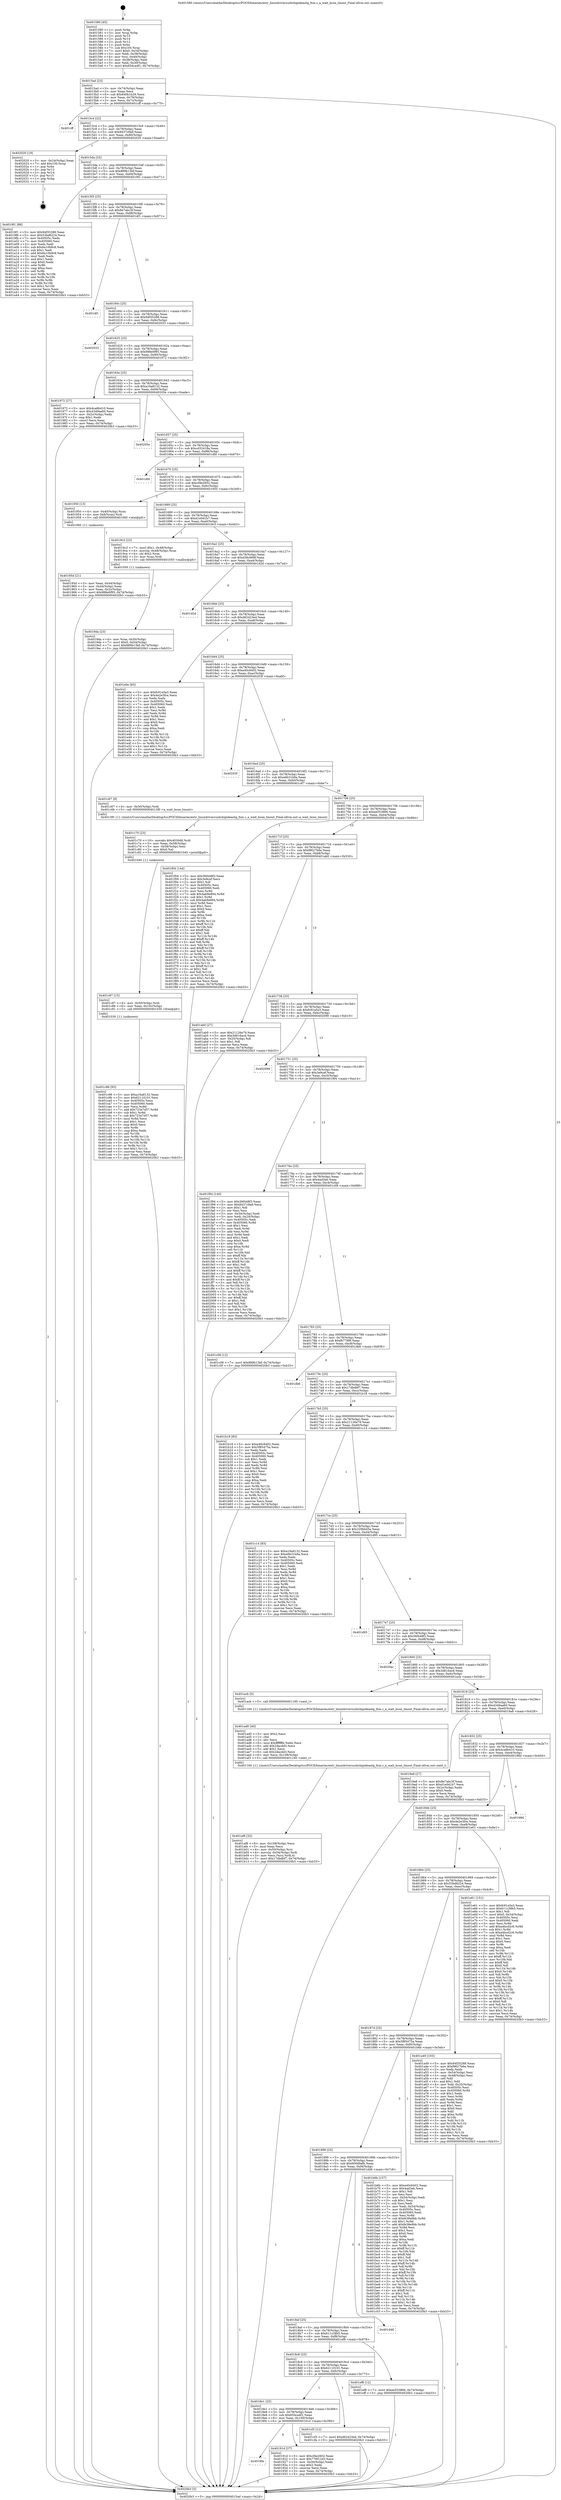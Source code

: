 digraph "0x401580" {
  label = "0x401580 (/mnt/c/Users/mathe/Desktop/tcc/POCII/binaries/extr_linuxdriversusbchipideaotg_fsm.c_a_wait_bcon_tmout_Final-ollvm.out::main(0))"
  labelloc = "t"
  node[shape=record]

  Entry [label="",width=0.3,height=0.3,shape=circle,fillcolor=black,style=filled]
  "0x4015ad" [label="{
     0x4015ad [23]\l
     | [instrs]\l
     &nbsp;&nbsp;0x4015ad \<+3\>: mov -0x74(%rbp),%eax\l
     &nbsp;&nbsp;0x4015b0 \<+2\>: mov %eax,%ecx\l
     &nbsp;&nbsp;0x4015b2 \<+6\>: sub $0x840b1b29,%ecx\l
     &nbsp;&nbsp;0x4015b8 \<+3\>: mov %eax,-0x78(%rbp)\l
     &nbsp;&nbsp;0x4015bb \<+3\>: mov %ecx,-0x7c(%rbp)\l
     &nbsp;&nbsp;0x4015be \<+6\>: je 0000000000401cff \<main+0x77f\>\l
  }"]
  "0x401cff" [label="{
     0x401cff\l
  }", style=dashed]
  "0x4015c4" [label="{
     0x4015c4 [22]\l
     | [instrs]\l
     &nbsp;&nbsp;0x4015c4 \<+5\>: jmp 00000000004015c9 \<main+0x49\>\l
     &nbsp;&nbsp;0x4015c9 \<+3\>: mov -0x78(%rbp),%eax\l
     &nbsp;&nbsp;0x4015cc \<+5\>: sub $0x8437c9a9,%eax\l
     &nbsp;&nbsp;0x4015d1 \<+3\>: mov %eax,-0x80(%rbp)\l
     &nbsp;&nbsp;0x4015d4 \<+6\>: je 0000000000402020 \<main+0xaa0\>\l
  }"]
  Exit [label="",width=0.3,height=0.3,shape=circle,fillcolor=black,style=filled,peripheries=2]
  "0x402020" [label="{
     0x402020 [19]\l
     | [instrs]\l
     &nbsp;&nbsp;0x402020 \<+3\>: mov -0x24(%rbp),%eax\l
     &nbsp;&nbsp;0x402023 \<+7\>: add $0x100,%rsp\l
     &nbsp;&nbsp;0x40202a \<+1\>: pop %rbx\l
     &nbsp;&nbsp;0x40202b \<+2\>: pop %r12\l
     &nbsp;&nbsp;0x40202d \<+2\>: pop %r14\l
     &nbsp;&nbsp;0x40202f \<+2\>: pop %r15\l
     &nbsp;&nbsp;0x402031 \<+1\>: pop %rbp\l
     &nbsp;&nbsp;0x402032 \<+1\>: ret\l
  }"]
  "0x4015da" [label="{
     0x4015da [25]\l
     | [instrs]\l
     &nbsp;&nbsp;0x4015da \<+5\>: jmp 00000000004015df \<main+0x5f\>\l
     &nbsp;&nbsp;0x4015df \<+3\>: mov -0x78(%rbp),%eax\l
     &nbsp;&nbsp;0x4015e2 \<+5\>: sub $0x889b13bf,%eax\l
     &nbsp;&nbsp;0x4015e7 \<+6\>: mov %eax,-0x84(%rbp)\l
     &nbsp;&nbsp;0x4015ed \<+6\>: je 00000000004019f1 \<main+0x471\>\l
  }"]
  "0x401c96" [label="{
     0x401c96 [93]\l
     | [instrs]\l
     &nbsp;&nbsp;0x401c96 \<+5\>: mov $0xa16a8132,%eax\l
     &nbsp;&nbsp;0x401c9b \<+5\>: mov $0x62110101,%esi\l
     &nbsp;&nbsp;0x401ca0 \<+7\>: mov 0x40505c,%ecx\l
     &nbsp;&nbsp;0x401ca7 \<+7\>: mov 0x405060,%edx\l
     &nbsp;&nbsp;0x401cae \<+3\>: mov %ecx,%r8d\l
     &nbsp;&nbsp;0x401cb1 \<+7\>: add $0x723a7d57,%r8d\l
     &nbsp;&nbsp;0x401cb8 \<+4\>: sub $0x1,%r8d\l
     &nbsp;&nbsp;0x401cbc \<+7\>: sub $0x723a7d57,%r8d\l
     &nbsp;&nbsp;0x401cc3 \<+4\>: imul %r8d,%ecx\l
     &nbsp;&nbsp;0x401cc7 \<+3\>: and $0x1,%ecx\l
     &nbsp;&nbsp;0x401cca \<+3\>: cmp $0x0,%ecx\l
     &nbsp;&nbsp;0x401ccd \<+4\>: sete %r9b\l
     &nbsp;&nbsp;0x401cd1 \<+3\>: cmp $0xa,%edx\l
     &nbsp;&nbsp;0x401cd4 \<+4\>: setl %r10b\l
     &nbsp;&nbsp;0x401cd8 \<+3\>: mov %r9b,%r11b\l
     &nbsp;&nbsp;0x401cdb \<+3\>: and %r10b,%r11b\l
     &nbsp;&nbsp;0x401cde \<+3\>: xor %r10b,%r9b\l
     &nbsp;&nbsp;0x401ce1 \<+3\>: or %r9b,%r11b\l
     &nbsp;&nbsp;0x401ce4 \<+4\>: test $0x1,%r11b\l
     &nbsp;&nbsp;0x401ce8 \<+3\>: cmovne %esi,%eax\l
     &nbsp;&nbsp;0x401ceb \<+3\>: mov %eax,-0x74(%rbp)\l
     &nbsp;&nbsp;0x401cee \<+5\>: jmp 00000000004020b3 \<main+0xb33\>\l
  }"]
  "0x4019f1" [label="{
     0x4019f1 [88]\l
     | [instrs]\l
     &nbsp;&nbsp;0x4019f1 \<+5\>: mov $0x94f35288,%eax\l
     &nbsp;&nbsp;0x4019f6 \<+5\>: mov $0x53bd6224,%ecx\l
     &nbsp;&nbsp;0x4019fb \<+7\>: mov 0x40505c,%edx\l
     &nbsp;&nbsp;0x401a02 \<+7\>: mov 0x405060,%esi\l
     &nbsp;&nbsp;0x401a09 \<+2\>: mov %edx,%edi\l
     &nbsp;&nbsp;0x401a0b \<+6\>: sub $0x6a10b9c8,%edi\l
     &nbsp;&nbsp;0x401a11 \<+3\>: sub $0x1,%edi\l
     &nbsp;&nbsp;0x401a14 \<+6\>: add $0x6a10b9c8,%edi\l
     &nbsp;&nbsp;0x401a1a \<+3\>: imul %edi,%edx\l
     &nbsp;&nbsp;0x401a1d \<+3\>: and $0x1,%edx\l
     &nbsp;&nbsp;0x401a20 \<+3\>: cmp $0x0,%edx\l
     &nbsp;&nbsp;0x401a23 \<+4\>: sete %r8b\l
     &nbsp;&nbsp;0x401a27 \<+3\>: cmp $0xa,%esi\l
     &nbsp;&nbsp;0x401a2a \<+4\>: setl %r9b\l
     &nbsp;&nbsp;0x401a2e \<+3\>: mov %r8b,%r10b\l
     &nbsp;&nbsp;0x401a31 \<+3\>: and %r9b,%r10b\l
     &nbsp;&nbsp;0x401a34 \<+3\>: xor %r9b,%r8b\l
     &nbsp;&nbsp;0x401a37 \<+3\>: or %r8b,%r10b\l
     &nbsp;&nbsp;0x401a3a \<+4\>: test $0x1,%r10b\l
     &nbsp;&nbsp;0x401a3e \<+3\>: cmovne %ecx,%eax\l
     &nbsp;&nbsp;0x401a41 \<+3\>: mov %eax,-0x74(%rbp)\l
     &nbsp;&nbsp;0x401a44 \<+5\>: jmp 00000000004020b3 \<main+0xb33\>\l
  }"]
  "0x4015f3" [label="{
     0x4015f3 [25]\l
     | [instrs]\l
     &nbsp;&nbsp;0x4015f3 \<+5\>: jmp 00000000004015f8 \<main+0x78\>\l
     &nbsp;&nbsp;0x4015f8 \<+3\>: mov -0x78(%rbp),%eax\l
     &nbsp;&nbsp;0x4015fb \<+5\>: sub $0x8e7abc3f,%eax\l
     &nbsp;&nbsp;0x401600 \<+6\>: mov %eax,-0x88(%rbp)\l
     &nbsp;&nbsp;0x401606 \<+6\>: je 0000000000401df1 \<main+0x871\>\l
  }"]
  "0x401c87" [label="{
     0x401c87 [15]\l
     | [instrs]\l
     &nbsp;&nbsp;0x401c87 \<+4\>: mov -0x50(%rbp),%rdi\l
     &nbsp;&nbsp;0x401c8b \<+6\>: mov %eax,-0x10c(%rbp)\l
     &nbsp;&nbsp;0x401c91 \<+5\>: call 0000000000401030 \<free@plt\>\l
     | [calls]\l
     &nbsp;&nbsp;0x401030 \{1\} (unknown)\l
  }"]
  "0x401df1" [label="{
     0x401df1\l
  }", style=dashed]
  "0x40160c" [label="{
     0x40160c [25]\l
     | [instrs]\l
     &nbsp;&nbsp;0x40160c \<+5\>: jmp 0000000000401611 \<main+0x91\>\l
     &nbsp;&nbsp;0x401611 \<+3\>: mov -0x78(%rbp),%eax\l
     &nbsp;&nbsp;0x401614 \<+5\>: sub $0x94f35288,%eax\l
     &nbsp;&nbsp;0x401619 \<+6\>: mov %eax,-0x8c(%rbp)\l
     &nbsp;&nbsp;0x40161f \<+6\>: je 0000000000402033 \<main+0xab3\>\l
  }"]
  "0x401c70" [label="{
     0x401c70 [23]\l
     | [instrs]\l
     &nbsp;&nbsp;0x401c70 \<+10\>: movabs $0x4030d6,%rdi\l
     &nbsp;&nbsp;0x401c7a \<+3\>: mov %eax,-0x58(%rbp)\l
     &nbsp;&nbsp;0x401c7d \<+3\>: mov -0x58(%rbp),%esi\l
     &nbsp;&nbsp;0x401c80 \<+2\>: mov $0x0,%al\l
     &nbsp;&nbsp;0x401c82 \<+5\>: call 0000000000401040 \<printf@plt\>\l
     | [calls]\l
     &nbsp;&nbsp;0x401040 \{1\} (unknown)\l
  }"]
  "0x402033" [label="{
     0x402033\l
  }", style=dashed]
  "0x401625" [label="{
     0x401625 [25]\l
     | [instrs]\l
     &nbsp;&nbsp;0x401625 \<+5\>: jmp 000000000040162a \<main+0xaa\>\l
     &nbsp;&nbsp;0x40162a \<+3\>: mov -0x78(%rbp),%eax\l
     &nbsp;&nbsp;0x40162d \<+5\>: sub $0x988e0f95,%eax\l
     &nbsp;&nbsp;0x401632 \<+6\>: mov %eax,-0x90(%rbp)\l
     &nbsp;&nbsp;0x401638 \<+6\>: je 0000000000401972 \<main+0x3f2\>\l
  }"]
  "0x401af8" [label="{
     0x401af8 [32]\l
     | [instrs]\l
     &nbsp;&nbsp;0x401af8 \<+6\>: mov -0x108(%rbp),%ecx\l
     &nbsp;&nbsp;0x401afe \<+3\>: imul %eax,%ecx\l
     &nbsp;&nbsp;0x401b01 \<+4\>: mov -0x50(%rbp),%rsi\l
     &nbsp;&nbsp;0x401b05 \<+4\>: movslq -0x54(%rbp),%rdi\l
     &nbsp;&nbsp;0x401b09 \<+3\>: mov %ecx,(%rsi,%rdi,4)\l
     &nbsp;&nbsp;0x401b0c \<+7\>: movl $0x17dbdbf7,-0x74(%rbp)\l
     &nbsp;&nbsp;0x401b13 \<+5\>: jmp 00000000004020b3 \<main+0xb33\>\l
  }"]
  "0x401972" [label="{
     0x401972 [27]\l
     | [instrs]\l
     &nbsp;&nbsp;0x401972 \<+5\>: mov $0x4ca8b410,%eax\l
     &nbsp;&nbsp;0x401977 \<+5\>: mov $0x4349aa60,%ecx\l
     &nbsp;&nbsp;0x40197c \<+3\>: mov -0x2c(%rbp),%edx\l
     &nbsp;&nbsp;0x40197f \<+3\>: cmp $0x1,%edx\l
     &nbsp;&nbsp;0x401982 \<+3\>: cmovl %ecx,%eax\l
     &nbsp;&nbsp;0x401985 \<+3\>: mov %eax,-0x74(%rbp)\l
     &nbsp;&nbsp;0x401988 \<+5\>: jmp 00000000004020b3 \<main+0xb33\>\l
  }"]
  "0x40163e" [label="{
     0x40163e [25]\l
     | [instrs]\l
     &nbsp;&nbsp;0x40163e \<+5\>: jmp 0000000000401643 \<main+0xc3\>\l
     &nbsp;&nbsp;0x401643 \<+3\>: mov -0x78(%rbp),%eax\l
     &nbsp;&nbsp;0x401646 \<+5\>: sub $0xa16a8132,%eax\l
     &nbsp;&nbsp;0x40164b \<+6\>: mov %eax,-0x94(%rbp)\l
     &nbsp;&nbsp;0x401651 \<+6\>: je 000000000040205e \<main+0xade\>\l
  }"]
  "0x401ad0" [label="{
     0x401ad0 [40]\l
     | [instrs]\l
     &nbsp;&nbsp;0x401ad0 \<+5\>: mov $0x2,%ecx\l
     &nbsp;&nbsp;0x401ad5 \<+1\>: cltd\l
     &nbsp;&nbsp;0x401ad6 \<+2\>: idiv %ecx\l
     &nbsp;&nbsp;0x401ad8 \<+6\>: imul $0xfffffffe,%edx,%ecx\l
     &nbsp;&nbsp;0x401ade \<+6\>: add $0x2dacdd3,%ecx\l
     &nbsp;&nbsp;0x401ae4 \<+3\>: add $0x1,%ecx\l
     &nbsp;&nbsp;0x401ae7 \<+6\>: sub $0x2dacdd3,%ecx\l
     &nbsp;&nbsp;0x401aed \<+6\>: mov %ecx,-0x108(%rbp)\l
     &nbsp;&nbsp;0x401af3 \<+5\>: call 0000000000401160 \<next_i\>\l
     | [calls]\l
     &nbsp;&nbsp;0x401160 \{1\} (/mnt/c/Users/mathe/Desktop/tcc/POCII/binaries/extr_linuxdriversusbchipideaotg_fsm.c_a_wait_bcon_tmout_Final-ollvm.out::next_i)\l
  }"]
  "0x40205e" [label="{
     0x40205e\l
  }", style=dashed]
  "0x401657" [label="{
     0x401657 [25]\l
     | [instrs]\l
     &nbsp;&nbsp;0x401657 \<+5\>: jmp 000000000040165c \<main+0xdc\>\l
     &nbsp;&nbsp;0x40165c \<+3\>: mov -0x78(%rbp),%eax\l
     &nbsp;&nbsp;0x40165f \<+5\>: sub $0xcd32418a,%eax\l
     &nbsp;&nbsp;0x401664 \<+6\>: mov %eax,-0x98(%rbp)\l
     &nbsp;&nbsp;0x40166a \<+6\>: je 0000000000401dfd \<main+0x87d\>\l
  }"]
  "0x4019da" [label="{
     0x4019da [23]\l
     | [instrs]\l
     &nbsp;&nbsp;0x4019da \<+4\>: mov %rax,-0x50(%rbp)\l
     &nbsp;&nbsp;0x4019de \<+7\>: movl $0x0,-0x54(%rbp)\l
     &nbsp;&nbsp;0x4019e5 \<+7\>: movl $0x889b13bf,-0x74(%rbp)\l
     &nbsp;&nbsp;0x4019ec \<+5\>: jmp 00000000004020b3 \<main+0xb33\>\l
  }"]
  "0x401dfd" [label="{
     0x401dfd\l
  }", style=dashed]
  "0x401670" [label="{
     0x401670 [25]\l
     | [instrs]\l
     &nbsp;&nbsp;0x401670 \<+5\>: jmp 0000000000401675 \<main+0xf5\>\l
     &nbsp;&nbsp;0x401675 \<+3\>: mov -0x78(%rbp),%eax\l
     &nbsp;&nbsp;0x401678 \<+5\>: sub $0xcf4e2602,%eax\l
     &nbsp;&nbsp;0x40167d \<+6\>: mov %eax,-0x9c(%rbp)\l
     &nbsp;&nbsp;0x401683 \<+6\>: je 0000000000401950 \<main+0x3d0\>\l
  }"]
  "0x40195d" [label="{
     0x40195d [21]\l
     | [instrs]\l
     &nbsp;&nbsp;0x40195d \<+3\>: mov %eax,-0x44(%rbp)\l
     &nbsp;&nbsp;0x401960 \<+3\>: mov -0x44(%rbp),%eax\l
     &nbsp;&nbsp;0x401963 \<+3\>: mov %eax,-0x2c(%rbp)\l
     &nbsp;&nbsp;0x401966 \<+7\>: movl $0x988e0f95,-0x74(%rbp)\l
     &nbsp;&nbsp;0x40196d \<+5\>: jmp 00000000004020b3 \<main+0xb33\>\l
  }"]
  "0x401950" [label="{
     0x401950 [13]\l
     | [instrs]\l
     &nbsp;&nbsp;0x401950 \<+4\>: mov -0x40(%rbp),%rax\l
     &nbsp;&nbsp;0x401954 \<+4\>: mov 0x8(%rax),%rdi\l
     &nbsp;&nbsp;0x401958 \<+5\>: call 0000000000401060 \<atoi@plt\>\l
     | [calls]\l
     &nbsp;&nbsp;0x401060 \{1\} (unknown)\l
  }"]
  "0x401689" [label="{
     0x401689 [25]\l
     | [instrs]\l
     &nbsp;&nbsp;0x401689 \<+5\>: jmp 000000000040168e \<main+0x10e\>\l
     &nbsp;&nbsp;0x40168e \<+3\>: mov -0x78(%rbp),%eax\l
     &nbsp;&nbsp;0x401691 \<+5\>: sub $0xd1e0d1b7,%eax\l
     &nbsp;&nbsp;0x401696 \<+6\>: mov %eax,-0xa0(%rbp)\l
     &nbsp;&nbsp;0x40169c \<+6\>: je 00000000004019c3 \<main+0x443\>\l
  }"]
  "0x401580" [label="{
     0x401580 [45]\l
     | [instrs]\l
     &nbsp;&nbsp;0x401580 \<+1\>: push %rbp\l
     &nbsp;&nbsp;0x401581 \<+3\>: mov %rsp,%rbp\l
     &nbsp;&nbsp;0x401584 \<+2\>: push %r15\l
     &nbsp;&nbsp;0x401586 \<+2\>: push %r14\l
     &nbsp;&nbsp;0x401588 \<+2\>: push %r12\l
     &nbsp;&nbsp;0x40158a \<+1\>: push %rbx\l
     &nbsp;&nbsp;0x40158b \<+7\>: sub $0x100,%rsp\l
     &nbsp;&nbsp;0x401592 \<+7\>: movl $0x0,-0x34(%rbp)\l
     &nbsp;&nbsp;0x401599 \<+3\>: mov %edi,-0x38(%rbp)\l
     &nbsp;&nbsp;0x40159c \<+4\>: mov %rsi,-0x40(%rbp)\l
     &nbsp;&nbsp;0x4015a0 \<+3\>: mov -0x38(%rbp),%edi\l
     &nbsp;&nbsp;0x4015a3 \<+3\>: mov %edi,-0x30(%rbp)\l
     &nbsp;&nbsp;0x4015a6 \<+7\>: movl $0x654ca4f1,-0x74(%rbp)\l
  }"]
  "0x4019c3" [label="{
     0x4019c3 [23]\l
     | [instrs]\l
     &nbsp;&nbsp;0x4019c3 \<+7\>: movl $0x1,-0x48(%rbp)\l
     &nbsp;&nbsp;0x4019ca \<+4\>: movslq -0x48(%rbp),%rax\l
     &nbsp;&nbsp;0x4019ce \<+4\>: shl $0x2,%rax\l
     &nbsp;&nbsp;0x4019d2 \<+3\>: mov %rax,%rdi\l
     &nbsp;&nbsp;0x4019d5 \<+5\>: call 0000000000401050 \<malloc@plt\>\l
     | [calls]\l
     &nbsp;&nbsp;0x401050 \{1\} (unknown)\l
  }"]
  "0x4016a2" [label="{
     0x4016a2 [25]\l
     | [instrs]\l
     &nbsp;&nbsp;0x4016a2 \<+5\>: jmp 00000000004016a7 \<main+0x127\>\l
     &nbsp;&nbsp;0x4016a7 \<+3\>: mov -0x78(%rbp),%eax\l
     &nbsp;&nbsp;0x4016aa \<+5\>: sub $0xd36c669f,%eax\l
     &nbsp;&nbsp;0x4016af \<+6\>: mov %eax,-0xa4(%rbp)\l
     &nbsp;&nbsp;0x4016b5 \<+6\>: je 0000000000401d2d \<main+0x7ad\>\l
  }"]
  "0x4020b3" [label="{
     0x4020b3 [5]\l
     | [instrs]\l
     &nbsp;&nbsp;0x4020b3 \<+5\>: jmp 00000000004015ad \<main+0x2d\>\l
  }"]
  "0x401d2d" [label="{
     0x401d2d\l
  }", style=dashed]
  "0x4016bb" [label="{
     0x4016bb [25]\l
     | [instrs]\l
     &nbsp;&nbsp;0x4016bb \<+5\>: jmp 00000000004016c0 \<main+0x140\>\l
     &nbsp;&nbsp;0x4016c0 \<+3\>: mov -0x78(%rbp),%eax\l
     &nbsp;&nbsp;0x4016c3 \<+5\>: sub $0xd62423ed,%eax\l
     &nbsp;&nbsp;0x4016c8 \<+6\>: mov %eax,-0xa8(%rbp)\l
     &nbsp;&nbsp;0x4016ce \<+6\>: je 0000000000401e0e \<main+0x88e\>\l
  }"]
  "0x4018fa" [label="{
     0x4018fa\l
  }", style=dashed]
  "0x401e0e" [label="{
     0x401e0e [83]\l
     | [instrs]\l
     &nbsp;&nbsp;0x401e0e \<+5\>: mov $0xfc91a5a3,%eax\l
     &nbsp;&nbsp;0x401e13 \<+5\>: mov $0x4e2e3fce,%ecx\l
     &nbsp;&nbsp;0x401e18 \<+2\>: xor %edx,%edx\l
     &nbsp;&nbsp;0x401e1a \<+7\>: mov 0x40505c,%esi\l
     &nbsp;&nbsp;0x401e21 \<+7\>: mov 0x405060,%edi\l
     &nbsp;&nbsp;0x401e28 \<+3\>: sub $0x1,%edx\l
     &nbsp;&nbsp;0x401e2b \<+3\>: mov %esi,%r8d\l
     &nbsp;&nbsp;0x401e2e \<+3\>: add %edx,%r8d\l
     &nbsp;&nbsp;0x401e31 \<+4\>: imul %r8d,%esi\l
     &nbsp;&nbsp;0x401e35 \<+3\>: and $0x1,%esi\l
     &nbsp;&nbsp;0x401e38 \<+3\>: cmp $0x0,%esi\l
     &nbsp;&nbsp;0x401e3b \<+4\>: sete %r9b\l
     &nbsp;&nbsp;0x401e3f \<+3\>: cmp $0xa,%edi\l
     &nbsp;&nbsp;0x401e42 \<+4\>: setl %r10b\l
     &nbsp;&nbsp;0x401e46 \<+3\>: mov %r9b,%r11b\l
     &nbsp;&nbsp;0x401e49 \<+3\>: and %r10b,%r11b\l
     &nbsp;&nbsp;0x401e4c \<+3\>: xor %r10b,%r9b\l
     &nbsp;&nbsp;0x401e4f \<+3\>: or %r9b,%r11b\l
     &nbsp;&nbsp;0x401e52 \<+4\>: test $0x1,%r11b\l
     &nbsp;&nbsp;0x401e56 \<+3\>: cmovne %ecx,%eax\l
     &nbsp;&nbsp;0x401e59 \<+3\>: mov %eax,-0x74(%rbp)\l
     &nbsp;&nbsp;0x401e5c \<+5\>: jmp 00000000004020b3 \<main+0xb33\>\l
  }"]
  "0x4016d4" [label="{
     0x4016d4 [25]\l
     | [instrs]\l
     &nbsp;&nbsp;0x4016d4 \<+5\>: jmp 00000000004016d9 \<main+0x159\>\l
     &nbsp;&nbsp;0x4016d9 \<+3\>: mov -0x78(%rbp),%eax\l
     &nbsp;&nbsp;0x4016dc \<+5\>: sub $0xe40c6402,%eax\l
     &nbsp;&nbsp;0x4016e1 \<+6\>: mov %eax,-0xac(%rbp)\l
     &nbsp;&nbsp;0x4016e7 \<+6\>: je 000000000040203f \<main+0xabf\>\l
  }"]
  "0x40191d" [label="{
     0x40191d [27]\l
     | [instrs]\l
     &nbsp;&nbsp;0x40191d \<+5\>: mov $0xcf4e2602,%eax\l
     &nbsp;&nbsp;0x401922 \<+5\>: mov $0x778f12d3,%ecx\l
     &nbsp;&nbsp;0x401927 \<+3\>: mov -0x30(%rbp),%edx\l
     &nbsp;&nbsp;0x40192a \<+3\>: cmp $0x2,%edx\l
     &nbsp;&nbsp;0x40192d \<+3\>: cmovne %ecx,%eax\l
     &nbsp;&nbsp;0x401930 \<+3\>: mov %eax,-0x74(%rbp)\l
     &nbsp;&nbsp;0x401933 \<+5\>: jmp 00000000004020b3 \<main+0xb33\>\l
  }"]
  "0x40203f" [label="{
     0x40203f\l
  }", style=dashed]
  "0x4016ed" [label="{
     0x4016ed [25]\l
     | [instrs]\l
     &nbsp;&nbsp;0x4016ed \<+5\>: jmp 00000000004016f2 \<main+0x172\>\l
     &nbsp;&nbsp;0x4016f2 \<+3\>: mov -0x78(%rbp),%eax\l
     &nbsp;&nbsp;0x4016f5 \<+5\>: sub $0xe6b31b9a,%eax\l
     &nbsp;&nbsp;0x4016fa \<+6\>: mov %eax,-0xb0(%rbp)\l
     &nbsp;&nbsp;0x401700 \<+6\>: je 0000000000401c67 \<main+0x6e7\>\l
  }"]
  "0x4018e1" [label="{
     0x4018e1 [25]\l
     | [instrs]\l
     &nbsp;&nbsp;0x4018e1 \<+5\>: jmp 00000000004018e6 \<main+0x366\>\l
     &nbsp;&nbsp;0x4018e6 \<+3\>: mov -0x78(%rbp),%eax\l
     &nbsp;&nbsp;0x4018e9 \<+5\>: sub $0x654ca4f1,%eax\l
     &nbsp;&nbsp;0x4018ee \<+6\>: mov %eax,-0x100(%rbp)\l
     &nbsp;&nbsp;0x4018f4 \<+6\>: je 000000000040191d \<main+0x39d\>\l
  }"]
  "0x401c67" [label="{
     0x401c67 [9]\l
     | [instrs]\l
     &nbsp;&nbsp;0x401c67 \<+4\>: mov -0x50(%rbp),%rdi\l
     &nbsp;&nbsp;0x401c6b \<+5\>: call 00000000004013f0 \<a_wait_bcon_tmout\>\l
     | [calls]\l
     &nbsp;&nbsp;0x4013f0 \{1\} (/mnt/c/Users/mathe/Desktop/tcc/POCII/binaries/extr_linuxdriversusbchipideaotg_fsm.c_a_wait_bcon_tmout_Final-ollvm.out::a_wait_bcon_tmout)\l
  }"]
  "0x401706" [label="{
     0x401706 [25]\l
     | [instrs]\l
     &nbsp;&nbsp;0x401706 \<+5\>: jmp 000000000040170b \<main+0x18b\>\l
     &nbsp;&nbsp;0x40170b \<+3\>: mov -0x78(%rbp),%eax\l
     &nbsp;&nbsp;0x40170e \<+5\>: sub $0xee553866,%eax\l
     &nbsp;&nbsp;0x401713 \<+6\>: mov %eax,-0xb4(%rbp)\l
     &nbsp;&nbsp;0x401719 \<+6\>: je 0000000000401f04 \<main+0x984\>\l
  }"]
  "0x401cf3" [label="{
     0x401cf3 [12]\l
     | [instrs]\l
     &nbsp;&nbsp;0x401cf3 \<+7\>: movl $0xd62423ed,-0x74(%rbp)\l
     &nbsp;&nbsp;0x401cfa \<+5\>: jmp 00000000004020b3 \<main+0xb33\>\l
  }"]
  "0x401f04" [label="{
     0x401f04 [144]\l
     | [instrs]\l
     &nbsp;&nbsp;0x401f04 \<+5\>: mov $0x36f448f3,%eax\l
     &nbsp;&nbsp;0x401f09 \<+5\>: mov $0x3e9cef,%ecx\l
     &nbsp;&nbsp;0x401f0e \<+2\>: mov $0x1,%dl\l
     &nbsp;&nbsp;0x401f10 \<+7\>: mov 0x40505c,%esi\l
     &nbsp;&nbsp;0x401f17 \<+7\>: mov 0x405060,%edi\l
     &nbsp;&nbsp;0x401f1e \<+3\>: mov %esi,%r8d\l
     &nbsp;&nbsp;0x401f21 \<+7\>: add $0x4ab9e894,%r8d\l
     &nbsp;&nbsp;0x401f28 \<+4\>: sub $0x1,%r8d\l
     &nbsp;&nbsp;0x401f2c \<+7\>: sub $0x4ab9e894,%r8d\l
     &nbsp;&nbsp;0x401f33 \<+4\>: imul %r8d,%esi\l
     &nbsp;&nbsp;0x401f37 \<+3\>: and $0x1,%esi\l
     &nbsp;&nbsp;0x401f3a \<+3\>: cmp $0x0,%esi\l
     &nbsp;&nbsp;0x401f3d \<+4\>: sete %r9b\l
     &nbsp;&nbsp;0x401f41 \<+3\>: cmp $0xa,%edi\l
     &nbsp;&nbsp;0x401f44 \<+4\>: setl %r10b\l
     &nbsp;&nbsp;0x401f48 \<+3\>: mov %r9b,%r11b\l
     &nbsp;&nbsp;0x401f4b \<+4\>: xor $0xff,%r11b\l
     &nbsp;&nbsp;0x401f4f \<+3\>: mov %r10b,%bl\l
     &nbsp;&nbsp;0x401f52 \<+3\>: xor $0xff,%bl\l
     &nbsp;&nbsp;0x401f55 \<+3\>: xor $0x1,%dl\l
     &nbsp;&nbsp;0x401f58 \<+3\>: mov %r11b,%r14b\l
     &nbsp;&nbsp;0x401f5b \<+4\>: and $0xff,%r14b\l
     &nbsp;&nbsp;0x401f5f \<+3\>: and %dl,%r9b\l
     &nbsp;&nbsp;0x401f62 \<+3\>: mov %bl,%r15b\l
     &nbsp;&nbsp;0x401f65 \<+4\>: and $0xff,%r15b\l
     &nbsp;&nbsp;0x401f69 \<+3\>: and %dl,%r10b\l
     &nbsp;&nbsp;0x401f6c \<+3\>: or %r9b,%r14b\l
     &nbsp;&nbsp;0x401f6f \<+3\>: or %r10b,%r15b\l
     &nbsp;&nbsp;0x401f72 \<+3\>: xor %r15b,%r14b\l
     &nbsp;&nbsp;0x401f75 \<+3\>: or %bl,%r11b\l
     &nbsp;&nbsp;0x401f78 \<+4\>: xor $0xff,%r11b\l
     &nbsp;&nbsp;0x401f7c \<+3\>: or $0x1,%dl\l
     &nbsp;&nbsp;0x401f7f \<+3\>: and %dl,%r11b\l
     &nbsp;&nbsp;0x401f82 \<+3\>: or %r11b,%r14b\l
     &nbsp;&nbsp;0x401f85 \<+4\>: test $0x1,%r14b\l
     &nbsp;&nbsp;0x401f89 \<+3\>: cmovne %ecx,%eax\l
     &nbsp;&nbsp;0x401f8c \<+3\>: mov %eax,-0x74(%rbp)\l
     &nbsp;&nbsp;0x401f8f \<+5\>: jmp 00000000004020b3 \<main+0xb33\>\l
  }"]
  "0x40171f" [label="{
     0x40171f [25]\l
     | [instrs]\l
     &nbsp;&nbsp;0x40171f \<+5\>: jmp 0000000000401724 \<main+0x1a4\>\l
     &nbsp;&nbsp;0x401724 \<+3\>: mov -0x78(%rbp),%eax\l
     &nbsp;&nbsp;0x401727 \<+5\>: sub $0xf9627b6e,%eax\l
     &nbsp;&nbsp;0x40172c \<+6\>: mov %eax,-0xb8(%rbp)\l
     &nbsp;&nbsp;0x401732 \<+6\>: je 0000000000401ab0 \<main+0x530\>\l
  }"]
  "0x4018c8" [label="{
     0x4018c8 [25]\l
     | [instrs]\l
     &nbsp;&nbsp;0x4018c8 \<+5\>: jmp 00000000004018cd \<main+0x34d\>\l
     &nbsp;&nbsp;0x4018cd \<+3\>: mov -0x78(%rbp),%eax\l
     &nbsp;&nbsp;0x4018d0 \<+5\>: sub $0x62110101,%eax\l
     &nbsp;&nbsp;0x4018d5 \<+6\>: mov %eax,-0xfc(%rbp)\l
     &nbsp;&nbsp;0x4018db \<+6\>: je 0000000000401cf3 \<main+0x773\>\l
  }"]
  "0x401ab0" [label="{
     0x401ab0 [27]\l
     | [instrs]\l
     &nbsp;&nbsp;0x401ab0 \<+5\>: mov $0x21126e79,%eax\l
     &nbsp;&nbsp;0x401ab5 \<+5\>: mov $0x3d616acd,%ecx\l
     &nbsp;&nbsp;0x401aba \<+3\>: mov -0x25(%rbp),%dl\l
     &nbsp;&nbsp;0x401abd \<+3\>: test $0x1,%dl\l
     &nbsp;&nbsp;0x401ac0 \<+3\>: cmovne %ecx,%eax\l
     &nbsp;&nbsp;0x401ac3 \<+3\>: mov %eax,-0x74(%rbp)\l
     &nbsp;&nbsp;0x401ac6 \<+5\>: jmp 00000000004020b3 \<main+0xb33\>\l
  }"]
  "0x401738" [label="{
     0x401738 [25]\l
     | [instrs]\l
     &nbsp;&nbsp;0x401738 \<+5\>: jmp 000000000040173d \<main+0x1bd\>\l
     &nbsp;&nbsp;0x40173d \<+3\>: mov -0x78(%rbp),%eax\l
     &nbsp;&nbsp;0x401740 \<+5\>: sub $0xfc91a5a3,%eax\l
     &nbsp;&nbsp;0x401745 \<+6\>: mov %eax,-0xbc(%rbp)\l
     &nbsp;&nbsp;0x40174b \<+6\>: je 0000000000402099 \<main+0xb19\>\l
  }"]
  "0x401ef8" [label="{
     0x401ef8 [12]\l
     | [instrs]\l
     &nbsp;&nbsp;0x401ef8 \<+7\>: movl $0xee553866,-0x74(%rbp)\l
     &nbsp;&nbsp;0x401eff \<+5\>: jmp 00000000004020b3 \<main+0xb33\>\l
  }"]
  "0x402099" [label="{
     0x402099\l
  }", style=dashed]
  "0x401751" [label="{
     0x401751 [25]\l
     | [instrs]\l
     &nbsp;&nbsp;0x401751 \<+5\>: jmp 0000000000401756 \<main+0x1d6\>\l
     &nbsp;&nbsp;0x401756 \<+3\>: mov -0x78(%rbp),%eax\l
     &nbsp;&nbsp;0x401759 \<+5\>: sub $0x3e9cef,%eax\l
     &nbsp;&nbsp;0x40175e \<+6\>: mov %eax,-0xc0(%rbp)\l
     &nbsp;&nbsp;0x401764 \<+6\>: je 0000000000401f94 \<main+0xa14\>\l
  }"]
  "0x4018af" [label="{
     0x4018af [25]\l
     | [instrs]\l
     &nbsp;&nbsp;0x4018af \<+5\>: jmp 00000000004018b4 \<main+0x334\>\l
     &nbsp;&nbsp;0x4018b4 \<+3\>: mov -0x78(%rbp),%eax\l
     &nbsp;&nbsp;0x4018b7 \<+5\>: sub $0x611c38b5,%eax\l
     &nbsp;&nbsp;0x4018bc \<+6\>: mov %eax,-0xf8(%rbp)\l
     &nbsp;&nbsp;0x4018c2 \<+6\>: je 0000000000401ef8 \<main+0x978\>\l
  }"]
  "0x401f94" [label="{
     0x401f94 [140]\l
     | [instrs]\l
     &nbsp;&nbsp;0x401f94 \<+5\>: mov $0x36f448f3,%eax\l
     &nbsp;&nbsp;0x401f99 \<+5\>: mov $0x8437c9a9,%ecx\l
     &nbsp;&nbsp;0x401f9e \<+2\>: mov $0x1,%dl\l
     &nbsp;&nbsp;0x401fa0 \<+2\>: xor %esi,%esi\l
     &nbsp;&nbsp;0x401fa2 \<+3\>: mov -0x34(%rbp),%edi\l
     &nbsp;&nbsp;0x401fa5 \<+3\>: mov %edi,-0x24(%rbp)\l
     &nbsp;&nbsp;0x401fa8 \<+7\>: mov 0x40505c,%edi\l
     &nbsp;&nbsp;0x401faf \<+8\>: mov 0x405060,%r8d\l
     &nbsp;&nbsp;0x401fb7 \<+3\>: sub $0x1,%esi\l
     &nbsp;&nbsp;0x401fba \<+3\>: mov %edi,%r9d\l
     &nbsp;&nbsp;0x401fbd \<+3\>: add %esi,%r9d\l
     &nbsp;&nbsp;0x401fc0 \<+4\>: imul %r9d,%edi\l
     &nbsp;&nbsp;0x401fc4 \<+3\>: and $0x1,%edi\l
     &nbsp;&nbsp;0x401fc7 \<+3\>: cmp $0x0,%edi\l
     &nbsp;&nbsp;0x401fca \<+4\>: sete %r10b\l
     &nbsp;&nbsp;0x401fce \<+4\>: cmp $0xa,%r8d\l
     &nbsp;&nbsp;0x401fd2 \<+4\>: setl %r11b\l
     &nbsp;&nbsp;0x401fd6 \<+3\>: mov %r10b,%bl\l
     &nbsp;&nbsp;0x401fd9 \<+3\>: xor $0xff,%bl\l
     &nbsp;&nbsp;0x401fdc \<+3\>: mov %r11b,%r14b\l
     &nbsp;&nbsp;0x401fdf \<+4\>: xor $0xff,%r14b\l
     &nbsp;&nbsp;0x401fe3 \<+3\>: xor $0x1,%dl\l
     &nbsp;&nbsp;0x401fe6 \<+3\>: mov %bl,%r15b\l
     &nbsp;&nbsp;0x401fe9 \<+4\>: and $0xff,%r15b\l
     &nbsp;&nbsp;0x401fed \<+3\>: and %dl,%r10b\l
     &nbsp;&nbsp;0x401ff0 \<+3\>: mov %r14b,%r12b\l
     &nbsp;&nbsp;0x401ff3 \<+4\>: and $0xff,%r12b\l
     &nbsp;&nbsp;0x401ff7 \<+3\>: and %dl,%r11b\l
     &nbsp;&nbsp;0x401ffa \<+3\>: or %r10b,%r15b\l
     &nbsp;&nbsp;0x401ffd \<+3\>: or %r11b,%r12b\l
     &nbsp;&nbsp;0x402000 \<+3\>: xor %r12b,%r15b\l
     &nbsp;&nbsp;0x402003 \<+3\>: or %r14b,%bl\l
     &nbsp;&nbsp;0x402006 \<+3\>: xor $0xff,%bl\l
     &nbsp;&nbsp;0x402009 \<+3\>: or $0x1,%dl\l
     &nbsp;&nbsp;0x40200c \<+2\>: and %dl,%bl\l
     &nbsp;&nbsp;0x40200e \<+3\>: or %bl,%r15b\l
     &nbsp;&nbsp;0x402011 \<+4\>: test $0x1,%r15b\l
     &nbsp;&nbsp;0x402015 \<+3\>: cmovne %ecx,%eax\l
     &nbsp;&nbsp;0x402018 \<+3\>: mov %eax,-0x74(%rbp)\l
     &nbsp;&nbsp;0x40201b \<+5\>: jmp 00000000004020b3 \<main+0xb33\>\l
  }"]
  "0x40176a" [label="{
     0x40176a [25]\l
     | [instrs]\l
     &nbsp;&nbsp;0x40176a \<+5\>: jmp 000000000040176f \<main+0x1ef\>\l
     &nbsp;&nbsp;0x40176f \<+3\>: mov -0x78(%rbp),%eax\l
     &nbsp;&nbsp;0x401772 \<+5\>: sub $0x4ad3eb,%eax\l
     &nbsp;&nbsp;0x401777 \<+6\>: mov %eax,-0xc4(%rbp)\l
     &nbsp;&nbsp;0x40177d \<+6\>: je 0000000000401c08 \<main+0x688\>\l
  }"]
  "0x401d48" [label="{
     0x401d48\l
  }", style=dashed]
  "0x401c08" [label="{
     0x401c08 [12]\l
     | [instrs]\l
     &nbsp;&nbsp;0x401c08 \<+7\>: movl $0x889b13bf,-0x74(%rbp)\l
     &nbsp;&nbsp;0x401c0f \<+5\>: jmp 00000000004020b3 \<main+0xb33\>\l
  }"]
  "0x401783" [label="{
     0x401783 [25]\l
     | [instrs]\l
     &nbsp;&nbsp;0x401783 \<+5\>: jmp 0000000000401788 \<main+0x208\>\l
     &nbsp;&nbsp;0x401788 \<+3\>: mov -0x78(%rbp),%eax\l
     &nbsp;&nbsp;0x40178b \<+5\>: sub $0xfb779f9,%eax\l
     &nbsp;&nbsp;0x401790 \<+6\>: mov %eax,-0xc8(%rbp)\l
     &nbsp;&nbsp;0x401796 \<+6\>: je 0000000000401db6 \<main+0x836\>\l
  }"]
  "0x401896" [label="{
     0x401896 [25]\l
     | [instrs]\l
     &nbsp;&nbsp;0x401896 \<+5\>: jmp 000000000040189b \<main+0x31b\>\l
     &nbsp;&nbsp;0x40189b \<+3\>: mov -0x78(%rbp),%eax\l
     &nbsp;&nbsp;0x40189e \<+5\>: sub $0x600d9afb,%eax\l
     &nbsp;&nbsp;0x4018a3 \<+6\>: mov %eax,-0xf4(%rbp)\l
     &nbsp;&nbsp;0x4018a9 \<+6\>: je 0000000000401d48 \<main+0x7c8\>\l
  }"]
  "0x401db6" [label="{
     0x401db6\l
  }", style=dashed]
  "0x40179c" [label="{
     0x40179c [25]\l
     | [instrs]\l
     &nbsp;&nbsp;0x40179c \<+5\>: jmp 00000000004017a1 \<main+0x221\>\l
     &nbsp;&nbsp;0x4017a1 \<+3\>: mov -0x78(%rbp),%eax\l
     &nbsp;&nbsp;0x4017a4 \<+5\>: sub $0x17dbdbf7,%eax\l
     &nbsp;&nbsp;0x4017a9 \<+6\>: mov %eax,-0xcc(%rbp)\l
     &nbsp;&nbsp;0x4017af \<+6\>: je 0000000000401b18 \<main+0x598\>\l
  }"]
  "0x401b6b" [label="{
     0x401b6b [157]\l
     | [instrs]\l
     &nbsp;&nbsp;0x401b6b \<+5\>: mov $0xe40c6402,%eax\l
     &nbsp;&nbsp;0x401b70 \<+5\>: mov $0x4ad3eb,%ecx\l
     &nbsp;&nbsp;0x401b75 \<+2\>: mov $0x1,%dl\l
     &nbsp;&nbsp;0x401b77 \<+2\>: xor %esi,%esi\l
     &nbsp;&nbsp;0x401b79 \<+3\>: mov -0x54(%rbp),%edi\l
     &nbsp;&nbsp;0x401b7c \<+3\>: sub $0x1,%esi\l
     &nbsp;&nbsp;0x401b7f \<+2\>: sub %esi,%edi\l
     &nbsp;&nbsp;0x401b81 \<+3\>: mov %edi,-0x54(%rbp)\l
     &nbsp;&nbsp;0x401b84 \<+7\>: mov 0x40505c,%esi\l
     &nbsp;&nbsp;0x401b8b \<+7\>: mov 0x405060,%edi\l
     &nbsp;&nbsp;0x401b92 \<+3\>: mov %esi,%r8d\l
     &nbsp;&nbsp;0x401b95 \<+7\>: sub $0xfe38e9bb,%r8d\l
     &nbsp;&nbsp;0x401b9c \<+4\>: sub $0x1,%r8d\l
     &nbsp;&nbsp;0x401ba0 \<+7\>: add $0xfe38e9bb,%r8d\l
     &nbsp;&nbsp;0x401ba7 \<+4\>: imul %r8d,%esi\l
     &nbsp;&nbsp;0x401bab \<+3\>: and $0x1,%esi\l
     &nbsp;&nbsp;0x401bae \<+3\>: cmp $0x0,%esi\l
     &nbsp;&nbsp;0x401bb1 \<+4\>: sete %r9b\l
     &nbsp;&nbsp;0x401bb5 \<+3\>: cmp $0xa,%edi\l
     &nbsp;&nbsp;0x401bb8 \<+4\>: setl %r10b\l
     &nbsp;&nbsp;0x401bbc \<+3\>: mov %r9b,%r11b\l
     &nbsp;&nbsp;0x401bbf \<+4\>: xor $0xff,%r11b\l
     &nbsp;&nbsp;0x401bc3 \<+3\>: mov %r10b,%bl\l
     &nbsp;&nbsp;0x401bc6 \<+3\>: xor $0xff,%bl\l
     &nbsp;&nbsp;0x401bc9 \<+3\>: xor $0x1,%dl\l
     &nbsp;&nbsp;0x401bcc \<+3\>: mov %r11b,%r14b\l
     &nbsp;&nbsp;0x401bcf \<+4\>: and $0xff,%r14b\l
     &nbsp;&nbsp;0x401bd3 \<+3\>: and %dl,%r9b\l
     &nbsp;&nbsp;0x401bd6 \<+3\>: mov %bl,%r15b\l
     &nbsp;&nbsp;0x401bd9 \<+4\>: and $0xff,%r15b\l
     &nbsp;&nbsp;0x401bdd \<+3\>: and %dl,%r10b\l
     &nbsp;&nbsp;0x401be0 \<+3\>: or %r9b,%r14b\l
     &nbsp;&nbsp;0x401be3 \<+3\>: or %r10b,%r15b\l
     &nbsp;&nbsp;0x401be6 \<+3\>: xor %r15b,%r14b\l
     &nbsp;&nbsp;0x401be9 \<+3\>: or %bl,%r11b\l
     &nbsp;&nbsp;0x401bec \<+4\>: xor $0xff,%r11b\l
     &nbsp;&nbsp;0x401bf0 \<+3\>: or $0x1,%dl\l
     &nbsp;&nbsp;0x401bf3 \<+3\>: and %dl,%r11b\l
     &nbsp;&nbsp;0x401bf6 \<+3\>: or %r11b,%r14b\l
     &nbsp;&nbsp;0x401bf9 \<+4\>: test $0x1,%r14b\l
     &nbsp;&nbsp;0x401bfd \<+3\>: cmovne %ecx,%eax\l
     &nbsp;&nbsp;0x401c00 \<+3\>: mov %eax,-0x74(%rbp)\l
     &nbsp;&nbsp;0x401c03 \<+5\>: jmp 00000000004020b3 \<main+0xb33\>\l
  }"]
  "0x401b18" [label="{
     0x401b18 [83]\l
     | [instrs]\l
     &nbsp;&nbsp;0x401b18 \<+5\>: mov $0xe40c6402,%eax\l
     &nbsp;&nbsp;0x401b1d \<+5\>: mov $0x5f85475a,%ecx\l
     &nbsp;&nbsp;0x401b22 \<+2\>: xor %edx,%edx\l
     &nbsp;&nbsp;0x401b24 \<+7\>: mov 0x40505c,%esi\l
     &nbsp;&nbsp;0x401b2b \<+7\>: mov 0x405060,%edi\l
     &nbsp;&nbsp;0x401b32 \<+3\>: sub $0x1,%edx\l
     &nbsp;&nbsp;0x401b35 \<+3\>: mov %esi,%r8d\l
     &nbsp;&nbsp;0x401b38 \<+3\>: add %edx,%r8d\l
     &nbsp;&nbsp;0x401b3b \<+4\>: imul %r8d,%esi\l
     &nbsp;&nbsp;0x401b3f \<+3\>: and $0x1,%esi\l
     &nbsp;&nbsp;0x401b42 \<+3\>: cmp $0x0,%esi\l
     &nbsp;&nbsp;0x401b45 \<+4\>: sete %r9b\l
     &nbsp;&nbsp;0x401b49 \<+3\>: cmp $0xa,%edi\l
     &nbsp;&nbsp;0x401b4c \<+4\>: setl %r10b\l
     &nbsp;&nbsp;0x401b50 \<+3\>: mov %r9b,%r11b\l
     &nbsp;&nbsp;0x401b53 \<+3\>: and %r10b,%r11b\l
     &nbsp;&nbsp;0x401b56 \<+3\>: xor %r10b,%r9b\l
     &nbsp;&nbsp;0x401b59 \<+3\>: or %r9b,%r11b\l
     &nbsp;&nbsp;0x401b5c \<+4\>: test $0x1,%r11b\l
     &nbsp;&nbsp;0x401b60 \<+3\>: cmovne %ecx,%eax\l
     &nbsp;&nbsp;0x401b63 \<+3\>: mov %eax,-0x74(%rbp)\l
     &nbsp;&nbsp;0x401b66 \<+5\>: jmp 00000000004020b3 \<main+0xb33\>\l
  }"]
  "0x4017b5" [label="{
     0x4017b5 [25]\l
     | [instrs]\l
     &nbsp;&nbsp;0x4017b5 \<+5\>: jmp 00000000004017ba \<main+0x23a\>\l
     &nbsp;&nbsp;0x4017ba \<+3\>: mov -0x78(%rbp),%eax\l
     &nbsp;&nbsp;0x4017bd \<+5\>: sub $0x21126e79,%eax\l
     &nbsp;&nbsp;0x4017c2 \<+6\>: mov %eax,-0xd0(%rbp)\l
     &nbsp;&nbsp;0x4017c8 \<+6\>: je 0000000000401c14 \<main+0x694\>\l
  }"]
  "0x40187d" [label="{
     0x40187d [25]\l
     | [instrs]\l
     &nbsp;&nbsp;0x40187d \<+5\>: jmp 0000000000401882 \<main+0x302\>\l
     &nbsp;&nbsp;0x401882 \<+3\>: mov -0x78(%rbp),%eax\l
     &nbsp;&nbsp;0x401885 \<+5\>: sub $0x5f85475a,%eax\l
     &nbsp;&nbsp;0x40188a \<+6\>: mov %eax,-0xf0(%rbp)\l
     &nbsp;&nbsp;0x401890 \<+6\>: je 0000000000401b6b \<main+0x5eb\>\l
  }"]
  "0x401c14" [label="{
     0x401c14 [83]\l
     | [instrs]\l
     &nbsp;&nbsp;0x401c14 \<+5\>: mov $0xa16a8132,%eax\l
     &nbsp;&nbsp;0x401c19 \<+5\>: mov $0xe6b31b9a,%ecx\l
     &nbsp;&nbsp;0x401c1e \<+2\>: xor %edx,%edx\l
     &nbsp;&nbsp;0x401c20 \<+7\>: mov 0x40505c,%esi\l
     &nbsp;&nbsp;0x401c27 \<+7\>: mov 0x405060,%edi\l
     &nbsp;&nbsp;0x401c2e \<+3\>: sub $0x1,%edx\l
     &nbsp;&nbsp;0x401c31 \<+3\>: mov %esi,%r8d\l
     &nbsp;&nbsp;0x401c34 \<+3\>: add %edx,%r8d\l
     &nbsp;&nbsp;0x401c37 \<+4\>: imul %r8d,%esi\l
     &nbsp;&nbsp;0x401c3b \<+3\>: and $0x1,%esi\l
     &nbsp;&nbsp;0x401c3e \<+3\>: cmp $0x0,%esi\l
     &nbsp;&nbsp;0x401c41 \<+4\>: sete %r9b\l
     &nbsp;&nbsp;0x401c45 \<+3\>: cmp $0xa,%edi\l
     &nbsp;&nbsp;0x401c48 \<+4\>: setl %r10b\l
     &nbsp;&nbsp;0x401c4c \<+3\>: mov %r9b,%r11b\l
     &nbsp;&nbsp;0x401c4f \<+3\>: and %r10b,%r11b\l
     &nbsp;&nbsp;0x401c52 \<+3\>: xor %r10b,%r9b\l
     &nbsp;&nbsp;0x401c55 \<+3\>: or %r9b,%r11b\l
     &nbsp;&nbsp;0x401c58 \<+4\>: test $0x1,%r11b\l
     &nbsp;&nbsp;0x401c5c \<+3\>: cmovne %ecx,%eax\l
     &nbsp;&nbsp;0x401c5f \<+3\>: mov %eax,-0x74(%rbp)\l
     &nbsp;&nbsp;0x401c62 \<+5\>: jmp 00000000004020b3 \<main+0xb33\>\l
  }"]
  "0x4017ce" [label="{
     0x4017ce [25]\l
     | [instrs]\l
     &nbsp;&nbsp;0x4017ce \<+5\>: jmp 00000000004017d3 \<main+0x253\>\l
     &nbsp;&nbsp;0x4017d3 \<+3\>: mov -0x78(%rbp),%eax\l
     &nbsp;&nbsp;0x4017d6 \<+5\>: sub $0x229bb45a,%eax\l
     &nbsp;&nbsp;0x4017db \<+6\>: mov %eax,-0xd4(%rbp)\l
     &nbsp;&nbsp;0x4017e1 \<+6\>: je 0000000000401d95 \<main+0x815\>\l
  }"]
  "0x401a49" [label="{
     0x401a49 [103]\l
     | [instrs]\l
     &nbsp;&nbsp;0x401a49 \<+5\>: mov $0x94f35288,%eax\l
     &nbsp;&nbsp;0x401a4e \<+5\>: mov $0xf9627b6e,%ecx\l
     &nbsp;&nbsp;0x401a53 \<+2\>: xor %edx,%edx\l
     &nbsp;&nbsp;0x401a55 \<+3\>: mov -0x54(%rbp),%esi\l
     &nbsp;&nbsp;0x401a58 \<+3\>: cmp -0x48(%rbp),%esi\l
     &nbsp;&nbsp;0x401a5b \<+4\>: setl %dil\l
     &nbsp;&nbsp;0x401a5f \<+4\>: and $0x1,%dil\l
     &nbsp;&nbsp;0x401a63 \<+4\>: mov %dil,-0x25(%rbp)\l
     &nbsp;&nbsp;0x401a67 \<+7\>: mov 0x40505c,%esi\l
     &nbsp;&nbsp;0x401a6e \<+8\>: mov 0x405060,%r8d\l
     &nbsp;&nbsp;0x401a76 \<+3\>: sub $0x1,%edx\l
     &nbsp;&nbsp;0x401a79 \<+3\>: mov %esi,%r9d\l
     &nbsp;&nbsp;0x401a7c \<+3\>: add %edx,%r9d\l
     &nbsp;&nbsp;0x401a7f \<+4\>: imul %r9d,%esi\l
     &nbsp;&nbsp;0x401a83 \<+3\>: and $0x1,%esi\l
     &nbsp;&nbsp;0x401a86 \<+3\>: cmp $0x0,%esi\l
     &nbsp;&nbsp;0x401a89 \<+4\>: sete %dil\l
     &nbsp;&nbsp;0x401a8d \<+4\>: cmp $0xa,%r8d\l
     &nbsp;&nbsp;0x401a91 \<+4\>: setl %r10b\l
     &nbsp;&nbsp;0x401a95 \<+3\>: mov %dil,%r11b\l
     &nbsp;&nbsp;0x401a98 \<+3\>: and %r10b,%r11b\l
     &nbsp;&nbsp;0x401a9b \<+3\>: xor %r10b,%dil\l
     &nbsp;&nbsp;0x401a9e \<+3\>: or %dil,%r11b\l
     &nbsp;&nbsp;0x401aa1 \<+4\>: test $0x1,%r11b\l
     &nbsp;&nbsp;0x401aa5 \<+3\>: cmovne %ecx,%eax\l
     &nbsp;&nbsp;0x401aa8 \<+3\>: mov %eax,-0x74(%rbp)\l
     &nbsp;&nbsp;0x401aab \<+5\>: jmp 00000000004020b3 \<main+0xb33\>\l
  }"]
  "0x401d95" [label="{
     0x401d95\l
  }", style=dashed]
  "0x4017e7" [label="{
     0x4017e7 [25]\l
     | [instrs]\l
     &nbsp;&nbsp;0x4017e7 \<+5\>: jmp 00000000004017ec \<main+0x26c\>\l
     &nbsp;&nbsp;0x4017ec \<+3\>: mov -0x78(%rbp),%eax\l
     &nbsp;&nbsp;0x4017ef \<+5\>: sub $0x36f448f3,%eax\l
     &nbsp;&nbsp;0x4017f4 \<+6\>: mov %eax,-0xd8(%rbp)\l
     &nbsp;&nbsp;0x4017fa \<+6\>: je 00000000004020ac \<main+0xb2c\>\l
  }"]
  "0x401864" [label="{
     0x401864 [25]\l
     | [instrs]\l
     &nbsp;&nbsp;0x401864 \<+5\>: jmp 0000000000401869 \<main+0x2e9\>\l
     &nbsp;&nbsp;0x401869 \<+3\>: mov -0x78(%rbp),%eax\l
     &nbsp;&nbsp;0x40186c \<+5\>: sub $0x53bd6224,%eax\l
     &nbsp;&nbsp;0x401871 \<+6\>: mov %eax,-0xec(%rbp)\l
     &nbsp;&nbsp;0x401877 \<+6\>: je 0000000000401a49 \<main+0x4c9\>\l
  }"]
  "0x4020ac" [label="{
     0x4020ac\l
  }", style=dashed]
  "0x401800" [label="{
     0x401800 [25]\l
     | [instrs]\l
     &nbsp;&nbsp;0x401800 \<+5\>: jmp 0000000000401805 \<main+0x285\>\l
     &nbsp;&nbsp;0x401805 \<+3\>: mov -0x78(%rbp),%eax\l
     &nbsp;&nbsp;0x401808 \<+5\>: sub $0x3d616acd,%eax\l
     &nbsp;&nbsp;0x40180d \<+6\>: mov %eax,-0xdc(%rbp)\l
     &nbsp;&nbsp;0x401813 \<+6\>: je 0000000000401acb \<main+0x54b\>\l
  }"]
  "0x401e61" [label="{
     0x401e61 [151]\l
     | [instrs]\l
     &nbsp;&nbsp;0x401e61 \<+5\>: mov $0xfc91a5a3,%eax\l
     &nbsp;&nbsp;0x401e66 \<+5\>: mov $0x611c38b5,%ecx\l
     &nbsp;&nbsp;0x401e6b \<+2\>: mov $0x1,%dl\l
     &nbsp;&nbsp;0x401e6d \<+7\>: movl $0x0,-0x34(%rbp)\l
     &nbsp;&nbsp;0x401e74 \<+7\>: mov 0x40505c,%esi\l
     &nbsp;&nbsp;0x401e7b \<+7\>: mov 0x405060,%edi\l
     &nbsp;&nbsp;0x401e82 \<+3\>: mov %esi,%r8d\l
     &nbsp;&nbsp;0x401e85 \<+7\>: add $0xa4bcd2c6,%r8d\l
     &nbsp;&nbsp;0x401e8c \<+4\>: sub $0x1,%r8d\l
     &nbsp;&nbsp;0x401e90 \<+7\>: sub $0xa4bcd2c6,%r8d\l
     &nbsp;&nbsp;0x401e97 \<+4\>: imul %r8d,%esi\l
     &nbsp;&nbsp;0x401e9b \<+3\>: and $0x1,%esi\l
     &nbsp;&nbsp;0x401e9e \<+3\>: cmp $0x0,%esi\l
     &nbsp;&nbsp;0x401ea1 \<+4\>: sete %r9b\l
     &nbsp;&nbsp;0x401ea5 \<+3\>: cmp $0xa,%edi\l
     &nbsp;&nbsp;0x401ea8 \<+4\>: setl %r10b\l
     &nbsp;&nbsp;0x401eac \<+3\>: mov %r9b,%r11b\l
     &nbsp;&nbsp;0x401eaf \<+4\>: xor $0xff,%r11b\l
     &nbsp;&nbsp;0x401eb3 \<+3\>: mov %r10b,%bl\l
     &nbsp;&nbsp;0x401eb6 \<+3\>: xor $0xff,%bl\l
     &nbsp;&nbsp;0x401eb9 \<+3\>: xor $0x0,%dl\l
     &nbsp;&nbsp;0x401ebc \<+3\>: mov %r11b,%r14b\l
     &nbsp;&nbsp;0x401ebf \<+4\>: and $0x0,%r14b\l
     &nbsp;&nbsp;0x401ec3 \<+3\>: and %dl,%r9b\l
     &nbsp;&nbsp;0x401ec6 \<+3\>: mov %bl,%r15b\l
     &nbsp;&nbsp;0x401ec9 \<+4\>: and $0x0,%r15b\l
     &nbsp;&nbsp;0x401ecd \<+3\>: and %dl,%r10b\l
     &nbsp;&nbsp;0x401ed0 \<+3\>: or %r9b,%r14b\l
     &nbsp;&nbsp;0x401ed3 \<+3\>: or %r10b,%r15b\l
     &nbsp;&nbsp;0x401ed6 \<+3\>: xor %r15b,%r14b\l
     &nbsp;&nbsp;0x401ed9 \<+3\>: or %bl,%r11b\l
     &nbsp;&nbsp;0x401edc \<+4\>: xor $0xff,%r11b\l
     &nbsp;&nbsp;0x401ee0 \<+3\>: or $0x0,%dl\l
     &nbsp;&nbsp;0x401ee3 \<+3\>: and %dl,%r11b\l
     &nbsp;&nbsp;0x401ee6 \<+3\>: or %r11b,%r14b\l
     &nbsp;&nbsp;0x401ee9 \<+4\>: test $0x1,%r14b\l
     &nbsp;&nbsp;0x401eed \<+3\>: cmovne %ecx,%eax\l
     &nbsp;&nbsp;0x401ef0 \<+3\>: mov %eax,-0x74(%rbp)\l
     &nbsp;&nbsp;0x401ef3 \<+5\>: jmp 00000000004020b3 \<main+0xb33\>\l
  }"]
  "0x401acb" [label="{
     0x401acb [5]\l
     | [instrs]\l
     &nbsp;&nbsp;0x401acb \<+5\>: call 0000000000401160 \<next_i\>\l
     | [calls]\l
     &nbsp;&nbsp;0x401160 \{1\} (/mnt/c/Users/mathe/Desktop/tcc/POCII/binaries/extr_linuxdriversusbchipideaotg_fsm.c_a_wait_bcon_tmout_Final-ollvm.out::next_i)\l
  }"]
  "0x401819" [label="{
     0x401819 [25]\l
     | [instrs]\l
     &nbsp;&nbsp;0x401819 \<+5\>: jmp 000000000040181e \<main+0x29e\>\l
     &nbsp;&nbsp;0x40181e \<+3\>: mov -0x78(%rbp),%eax\l
     &nbsp;&nbsp;0x401821 \<+5\>: sub $0x4349aa60,%eax\l
     &nbsp;&nbsp;0x401826 \<+6\>: mov %eax,-0xe0(%rbp)\l
     &nbsp;&nbsp;0x40182c \<+6\>: je 00000000004019a8 \<main+0x428\>\l
  }"]
  "0x40184b" [label="{
     0x40184b [25]\l
     | [instrs]\l
     &nbsp;&nbsp;0x40184b \<+5\>: jmp 0000000000401850 \<main+0x2d0\>\l
     &nbsp;&nbsp;0x401850 \<+3\>: mov -0x78(%rbp),%eax\l
     &nbsp;&nbsp;0x401853 \<+5\>: sub $0x4e2e3fce,%eax\l
     &nbsp;&nbsp;0x401858 \<+6\>: mov %eax,-0xe8(%rbp)\l
     &nbsp;&nbsp;0x40185e \<+6\>: je 0000000000401e61 \<main+0x8e1\>\l
  }"]
  "0x4019a8" [label="{
     0x4019a8 [27]\l
     | [instrs]\l
     &nbsp;&nbsp;0x4019a8 \<+5\>: mov $0x8e7abc3f,%eax\l
     &nbsp;&nbsp;0x4019ad \<+5\>: mov $0xd1e0d1b7,%ecx\l
     &nbsp;&nbsp;0x4019b2 \<+3\>: mov -0x2c(%rbp),%edx\l
     &nbsp;&nbsp;0x4019b5 \<+3\>: cmp $0x0,%edx\l
     &nbsp;&nbsp;0x4019b8 \<+3\>: cmove %ecx,%eax\l
     &nbsp;&nbsp;0x4019bb \<+3\>: mov %eax,-0x74(%rbp)\l
     &nbsp;&nbsp;0x4019be \<+5\>: jmp 00000000004020b3 \<main+0xb33\>\l
  }"]
  "0x401832" [label="{
     0x401832 [25]\l
     | [instrs]\l
     &nbsp;&nbsp;0x401832 \<+5\>: jmp 0000000000401837 \<main+0x2b7\>\l
     &nbsp;&nbsp;0x401837 \<+3\>: mov -0x78(%rbp),%eax\l
     &nbsp;&nbsp;0x40183a \<+5\>: sub $0x4ca8b410,%eax\l
     &nbsp;&nbsp;0x40183f \<+6\>: mov %eax,-0xe4(%rbp)\l
     &nbsp;&nbsp;0x401845 \<+6\>: je 000000000040198d \<main+0x40d\>\l
  }"]
  "0x40198d" [label="{
     0x40198d\l
  }", style=dashed]
  Entry -> "0x401580" [label=" 1"]
  "0x4015ad" -> "0x401cff" [label=" 0"]
  "0x4015ad" -> "0x4015c4" [label=" 24"]
  "0x402020" -> Exit [label=" 1"]
  "0x4015c4" -> "0x402020" [label=" 1"]
  "0x4015c4" -> "0x4015da" [label=" 23"]
  "0x401f94" -> "0x4020b3" [label=" 1"]
  "0x4015da" -> "0x4019f1" [label=" 2"]
  "0x4015da" -> "0x4015f3" [label=" 21"]
  "0x401f04" -> "0x4020b3" [label=" 1"]
  "0x4015f3" -> "0x401df1" [label=" 0"]
  "0x4015f3" -> "0x40160c" [label=" 21"]
  "0x401ef8" -> "0x4020b3" [label=" 1"]
  "0x40160c" -> "0x402033" [label=" 0"]
  "0x40160c" -> "0x401625" [label=" 21"]
  "0x401e61" -> "0x4020b3" [label=" 1"]
  "0x401625" -> "0x401972" [label=" 1"]
  "0x401625" -> "0x40163e" [label=" 20"]
  "0x401e0e" -> "0x4020b3" [label=" 1"]
  "0x40163e" -> "0x40205e" [label=" 0"]
  "0x40163e" -> "0x401657" [label=" 20"]
  "0x401cf3" -> "0x4020b3" [label=" 1"]
  "0x401657" -> "0x401dfd" [label=" 0"]
  "0x401657" -> "0x401670" [label=" 20"]
  "0x401c96" -> "0x4020b3" [label=" 1"]
  "0x401670" -> "0x401950" [label=" 1"]
  "0x401670" -> "0x401689" [label=" 19"]
  "0x401c87" -> "0x401c96" [label=" 1"]
  "0x401689" -> "0x4019c3" [label=" 1"]
  "0x401689" -> "0x4016a2" [label=" 18"]
  "0x401c70" -> "0x401c87" [label=" 1"]
  "0x4016a2" -> "0x401d2d" [label=" 0"]
  "0x4016a2" -> "0x4016bb" [label=" 18"]
  "0x401c67" -> "0x401c70" [label=" 1"]
  "0x4016bb" -> "0x401e0e" [label=" 1"]
  "0x4016bb" -> "0x4016d4" [label=" 17"]
  "0x401c14" -> "0x4020b3" [label=" 1"]
  "0x4016d4" -> "0x40203f" [label=" 0"]
  "0x4016d4" -> "0x4016ed" [label=" 17"]
  "0x401c08" -> "0x4020b3" [label=" 1"]
  "0x4016ed" -> "0x401c67" [label=" 1"]
  "0x4016ed" -> "0x401706" [label=" 16"]
  "0x401b18" -> "0x4020b3" [label=" 1"]
  "0x401706" -> "0x401f04" [label=" 1"]
  "0x401706" -> "0x40171f" [label=" 15"]
  "0x401af8" -> "0x4020b3" [label=" 1"]
  "0x40171f" -> "0x401ab0" [label=" 2"]
  "0x40171f" -> "0x401738" [label=" 13"]
  "0x401acb" -> "0x401ad0" [label=" 1"]
  "0x401738" -> "0x402099" [label=" 0"]
  "0x401738" -> "0x401751" [label=" 13"]
  "0x401ab0" -> "0x4020b3" [label=" 2"]
  "0x401751" -> "0x401f94" [label=" 1"]
  "0x401751" -> "0x40176a" [label=" 12"]
  "0x4019f1" -> "0x4020b3" [label=" 2"]
  "0x40176a" -> "0x401c08" [label=" 1"]
  "0x40176a" -> "0x401783" [label=" 11"]
  "0x4019da" -> "0x4020b3" [label=" 1"]
  "0x401783" -> "0x401db6" [label=" 0"]
  "0x401783" -> "0x40179c" [label=" 11"]
  "0x4019a8" -> "0x4020b3" [label=" 1"]
  "0x40179c" -> "0x401b18" [label=" 1"]
  "0x40179c" -> "0x4017b5" [label=" 10"]
  "0x401972" -> "0x4020b3" [label=" 1"]
  "0x4017b5" -> "0x401c14" [label=" 1"]
  "0x4017b5" -> "0x4017ce" [label=" 9"]
  "0x401950" -> "0x40195d" [label=" 1"]
  "0x4017ce" -> "0x401d95" [label=" 0"]
  "0x4017ce" -> "0x4017e7" [label=" 9"]
  "0x4020b3" -> "0x4015ad" [label=" 23"]
  "0x4017e7" -> "0x4020ac" [label=" 0"]
  "0x4017e7" -> "0x401800" [label=" 9"]
  "0x40191d" -> "0x4020b3" [label=" 1"]
  "0x401800" -> "0x401acb" [label=" 1"]
  "0x401800" -> "0x401819" [label=" 8"]
  "0x4018e1" -> "0x4018fa" [label=" 0"]
  "0x401819" -> "0x4019a8" [label=" 1"]
  "0x401819" -> "0x401832" [label=" 7"]
  "0x401b6b" -> "0x4020b3" [label=" 1"]
  "0x401832" -> "0x40198d" [label=" 0"]
  "0x401832" -> "0x40184b" [label=" 7"]
  "0x4018e1" -> "0x40191d" [label=" 1"]
  "0x40184b" -> "0x401e61" [label=" 1"]
  "0x40184b" -> "0x401864" [label=" 6"]
  "0x401580" -> "0x4015ad" [label=" 1"]
  "0x401864" -> "0x401a49" [label=" 2"]
  "0x401864" -> "0x40187d" [label=" 4"]
  "0x40195d" -> "0x4020b3" [label=" 1"]
  "0x40187d" -> "0x401b6b" [label=" 1"]
  "0x40187d" -> "0x401896" [label=" 3"]
  "0x4019c3" -> "0x4019da" [label=" 1"]
  "0x401896" -> "0x401d48" [label=" 0"]
  "0x401896" -> "0x4018af" [label=" 3"]
  "0x401a49" -> "0x4020b3" [label=" 2"]
  "0x4018af" -> "0x401ef8" [label=" 1"]
  "0x4018af" -> "0x4018c8" [label=" 2"]
  "0x401ad0" -> "0x401af8" [label=" 1"]
  "0x4018c8" -> "0x401cf3" [label=" 1"]
  "0x4018c8" -> "0x4018e1" [label=" 1"]
}

